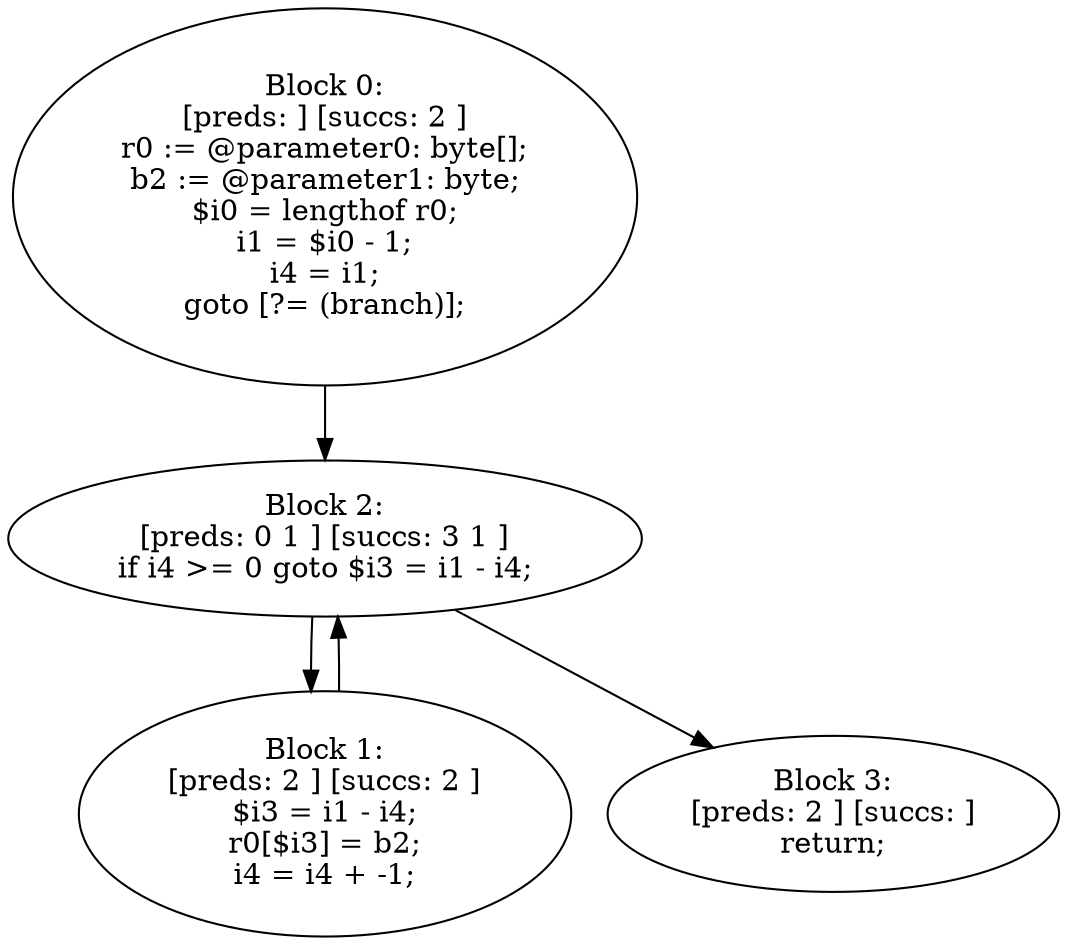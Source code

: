 digraph "unitGraph" {
    "Block 0:
[preds: ] [succs: 2 ]
r0 := @parameter0: byte[];
b2 := @parameter1: byte;
$i0 = lengthof r0;
i1 = $i0 - 1;
i4 = i1;
goto [?= (branch)];
"
    "Block 1:
[preds: 2 ] [succs: 2 ]
$i3 = i1 - i4;
r0[$i3] = b2;
i4 = i4 + -1;
"
    "Block 2:
[preds: 0 1 ] [succs: 3 1 ]
if i4 >= 0 goto $i3 = i1 - i4;
"
    "Block 3:
[preds: 2 ] [succs: ]
return;
"
    "Block 0:
[preds: ] [succs: 2 ]
r0 := @parameter0: byte[];
b2 := @parameter1: byte;
$i0 = lengthof r0;
i1 = $i0 - 1;
i4 = i1;
goto [?= (branch)];
"->"Block 2:
[preds: 0 1 ] [succs: 3 1 ]
if i4 >= 0 goto $i3 = i1 - i4;
";
    "Block 1:
[preds: 2 ] [succs: 2 ]
$i3 = i1 - i4;
r0[$i3] = b2;
i4 = i4 + -1;
"->"Block 2:
[preds: 0 1 ] [succs: 3 1 ]
if i4 >= 0 goto $i3 = i1 - i4;
";
    "Block 2:
[preds: 0 1 ] [succs: 3 1 ]
if i4 >= 0 goto $i3 = i1 - i4;
"->"Block 3:
[preds: 2 ] [succs: ]
return;
";
    "Block 2:
[preds: 0 1 ] [succs: 3 1 ]
if i4 >= 0 goto $i3 = i1 - i4;
"->"Block 1:
[preds: 2 ] [succs: 2 ]
$i3 = i1 - i4;
r0[$i3] = b2;
i4 = i4 + -1;
";
}
